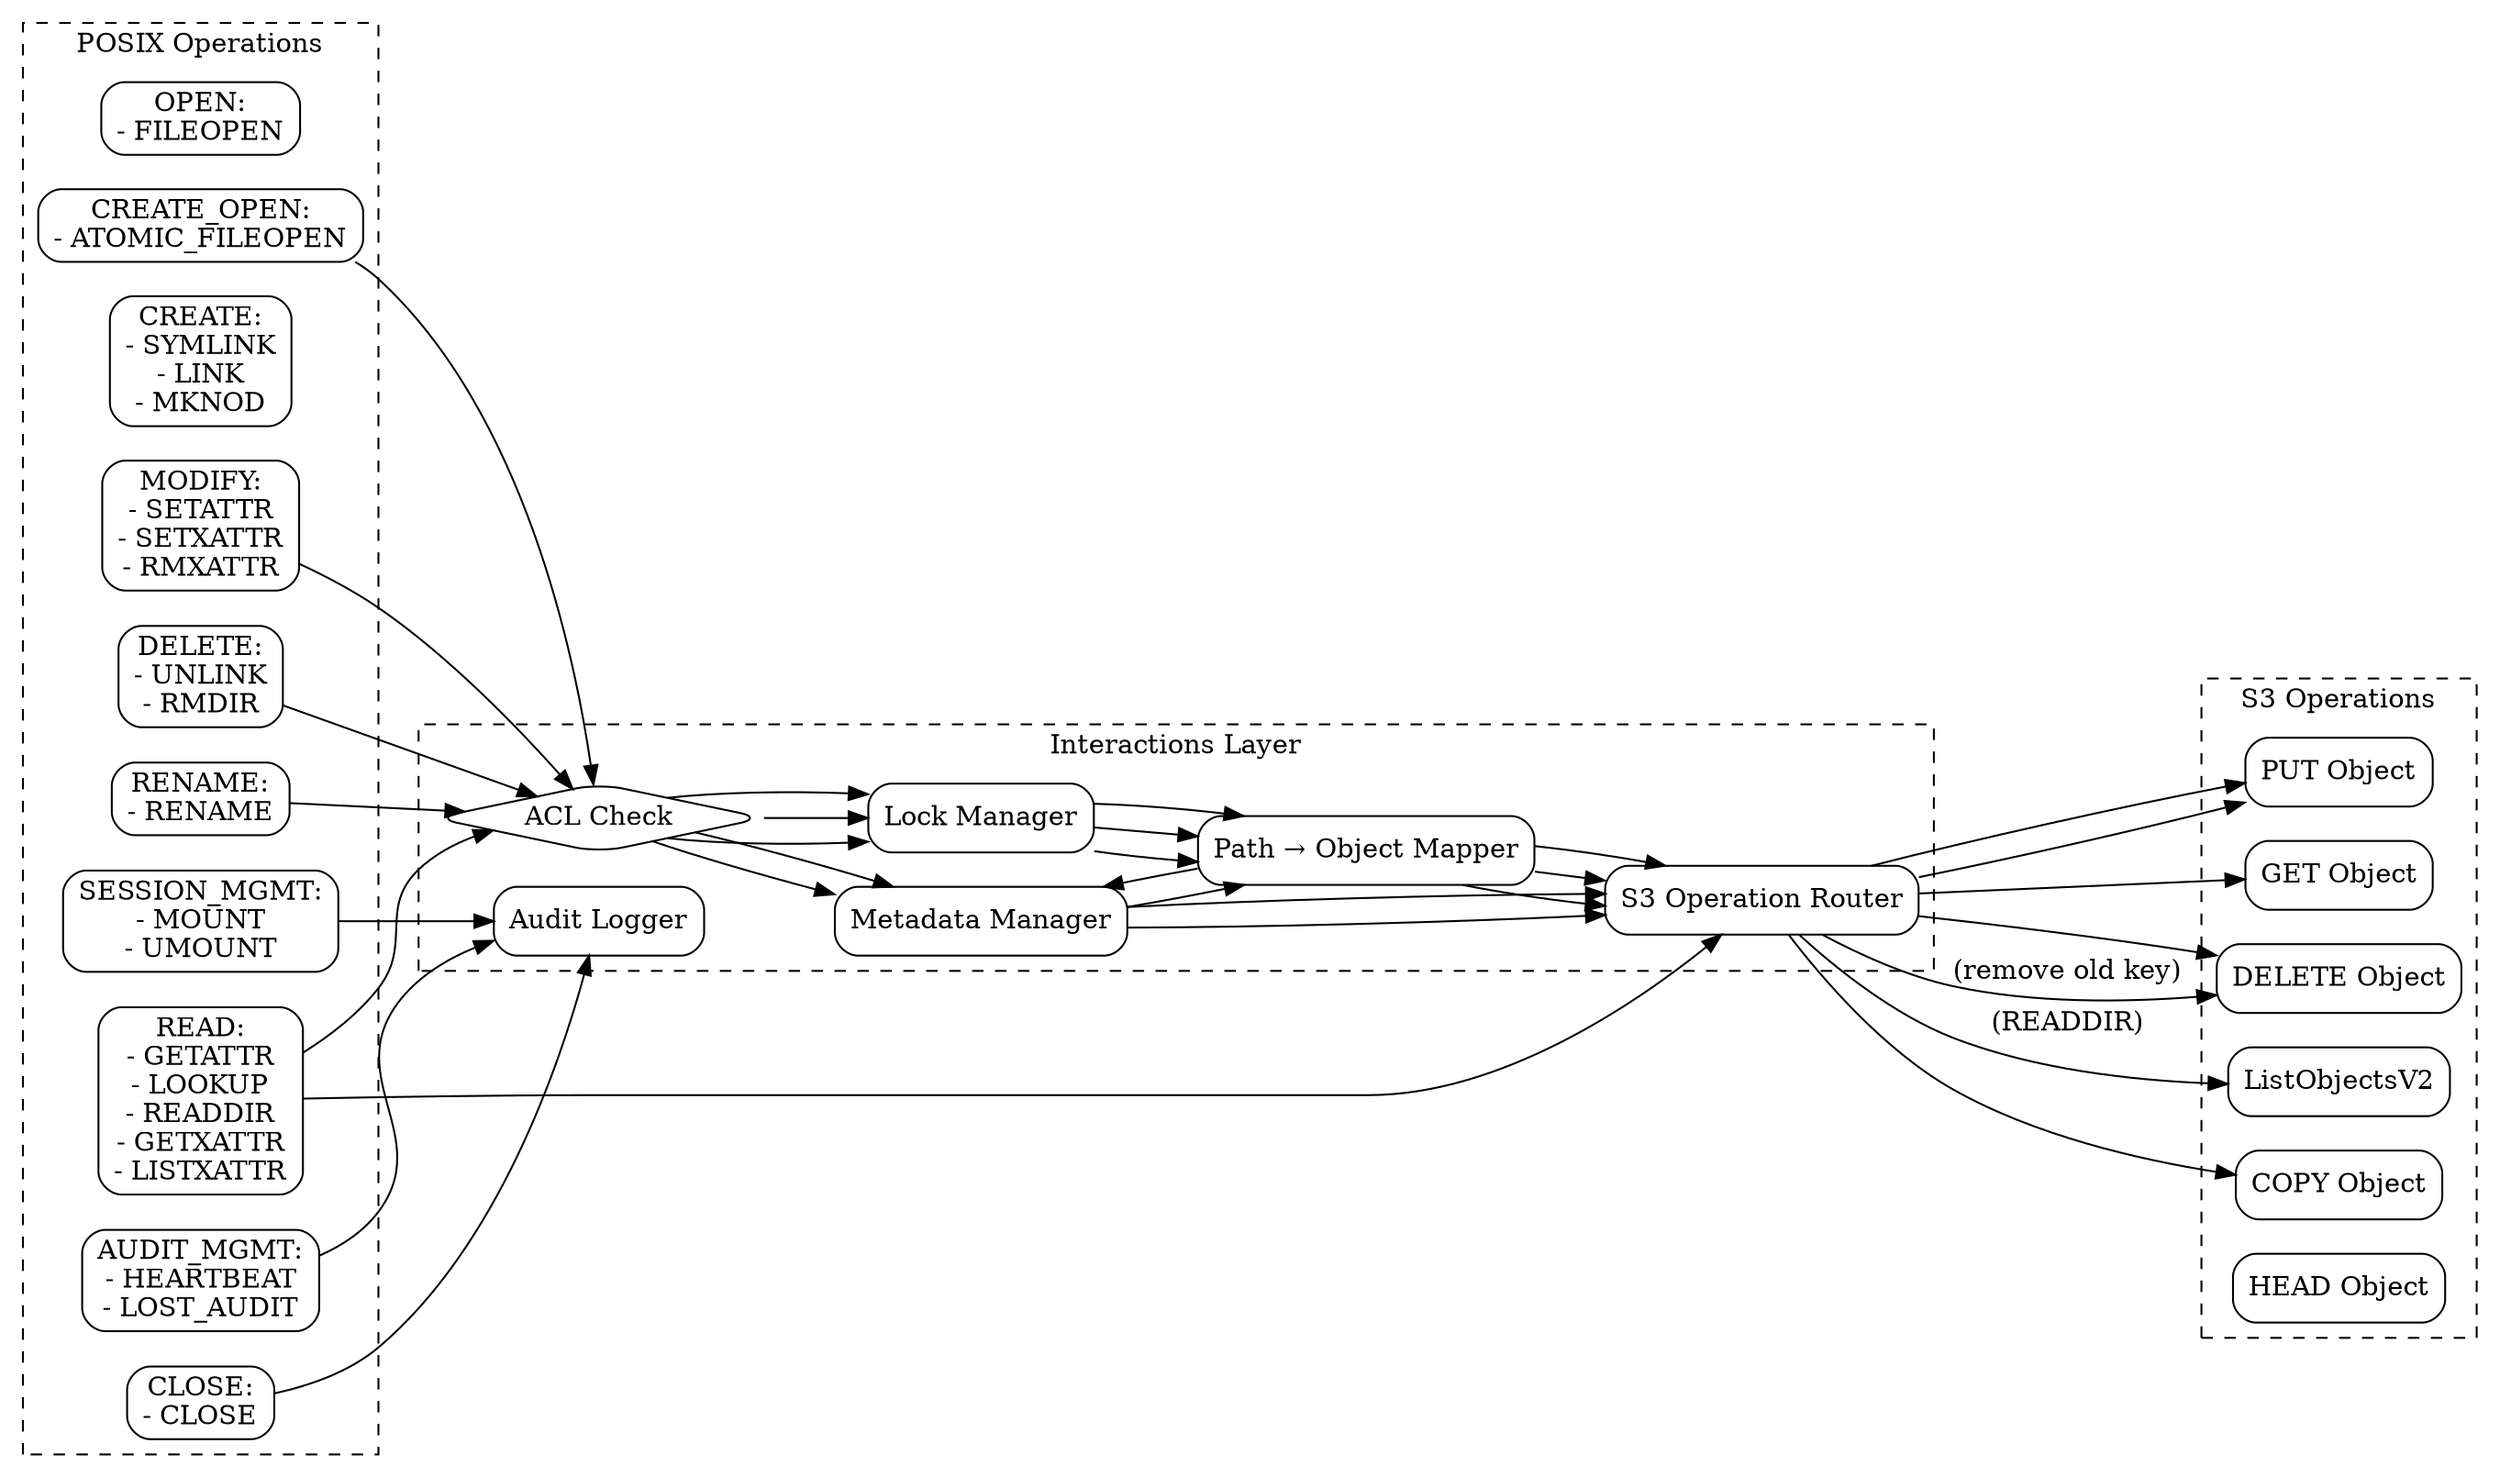 digraph POSIXtoS3 {
    rankdir=LR;
    node [shape=box, style=rounded];

    // POSIX Categories (Left)
    subgraph cluster_posix {
        label="POSIX Operations";
        style=dashed;

        posix_open [label="OPEN:\n- FILEOPEN"];
        posix_create_open [label="CREATE_OPEN:\n- ATOMIC_FILEOPEN"];
        posix_create [label="CREATE:\n- SYMLINK\n- LINK\n- MKNOD"];
        posix_read [label="READ:\n- GETATTR\n- LOOKUP\n- READDIR\n- GETXATTR\n- LISTXATTR"];
        posix_modify [label="MODIFY:\n- SETATTR\n- SETXATTR\n- RMXATTR"];
        posix_delete [label="DELETE:\n- UNLINK\n- RMDIR"];
        posix_close [label="CLOSE:\n- CLOSE"];
        posix_rename [label="RENAME:\n- RENAME"];
        posix_session [label="SESSION_MGMT:\n- MOUNT\n- UMOUNT"];
        posix_audit [label="AUDIT_MGMT:\n- HEARTBEAT\n- LOST_AUDIT"];
    }

    // Interactions Layer (Middle)
    subgraph cluster_logic {
        label="Interactions Layer";
        style=dashed;

        aclCheck [label="ACL Check", shape=diamond];
        metadataMgr [label="Metadata Manager"];
        pathMapper [label="Path → Object Mapper"];
        lockMgr [label="Lock Manager"];
        auditLogger [label="Audit Logger"];
        router [label="S3 Operation Router"];
    }

    // S3 Operations (Right)
    subgraph cluster_s3 {
        label="S3 Operations";
        style=dashed;

        s3_put [label="PUT Object"];
        s3_get [label="GET Object"];
        s3_delete [label="DELETE Object"];
        s3_list [label="ListObjectsV2"];
        s3_copy [label="COPY Object"];
        s3_head [label="HEAD Object"];
    }

    // Specific Flows
    posix_delete -> aclCheck;
    aclCheck -> lockMgr;
    lockMgr -> pathMapper;
    pathMapper -> router;
    router -> s3_delete;

    posix_read -> aclCheck;
    aclCheck -> metadataMgr;
    metadataMgr -> pathMapper;
    pathMapper -> router;
    router -> s3_get;

    posix_rename -> aclCheck;
    aclCheck -> lockMgr;
    lockMgr -> pathMapper;
    pathMapper -> router;
    router -> s3_copy;
    router -> s3_delete [label="(remove old key)"];

    posix_create_open -> aclCheck;
    aclCheck -> lockMgr;
    lockMgr -> pathMapper;
    pathMapper -> metadataMgr;
    metadataMgr -> router;
    router -> s3_put;

    posix_read -> router;
    router -> s3_list [label="(READDIR)"];

    posix_modify -> aclCheck;
    aclCheck -> metadataMgr;
    metadataMgr -> router;
    router -> s3_put;

    posix_close -> auditLogger;
    posix_session -> auditLogger;
    posix_audit -> auditLogger;
}
